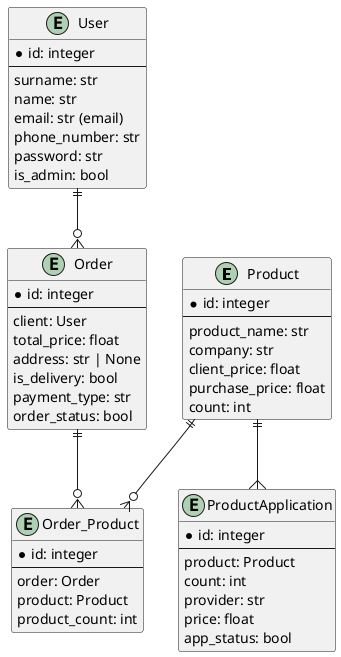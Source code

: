 @startuml ER-диаграмма для базы данных
entity Product {
    * id: integer
    --
    product_name: str
    company: str
    client_price: float
    purchase_price: float
    count: int
}
entity User {
    * id: integer
    --
    surname: str
    name: str
    email: str (email)
    phone_number: str
    password: str
    is_admin: bool
}
entity Order {
    * id: integer
    --
    client: User
    total_price: float
    address: str | None
    is_delivery: bool
    payment_type: str
    order_status: bool
}
entity Order_Product {
    * id: integer
    --
    order: Order
    product: Product
    product_count: int
}
entity ProductApplication {
    * id: integer
    --
    product: Product
    count: int
    provider: str
    price: float
    app_status: bool
}

User ||--o{ Order
Product ||--o{ Order_Product
Order ||--o{ Order_Product
Product ||--{ ProductApplication
@enduml
